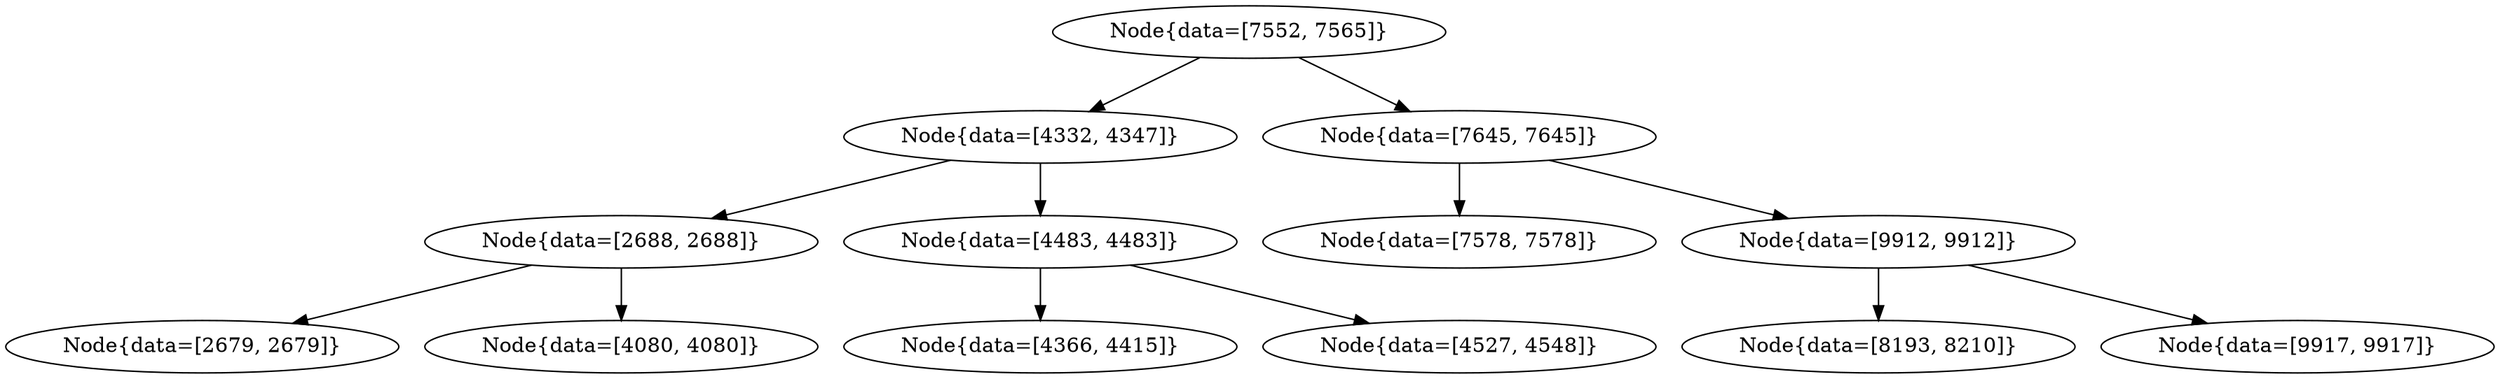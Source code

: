digraph G{
1127659716 [label="Node{data=[7552, 7565]}"]
1127659716 -> 710987073
710987073 [label="Node{data=[4332, 4347]}"]
710987073 -> 819556548
819556548 [label="Node{data=[2688, 2688]}"]
819556548 -> 1687756970
1687756970 [label="Node{data=[2679, 2679]}"]
819556548 -> 312427621
312427621 [label="Node{data=[4080, 4080]}"]
710987073 -> 1052350898
1052350898 [label="Node{data=[4483, 4483]}"]
1052350898 -> 1167950321
1167950321 [label="Node{data=[4366, 4415]}"]
1052350898 -> 1756132760
1756132760 [label="Node{data=[4527, 4548]}"]
1127659716 -> 7907460
7907460 [label="Node{data=[7645, 7645]}"]
7907460 -> 1920914736
1920914736 [label="Node{data=[7578, 7578]}"]
7907460 -> 1539653767
1539653767 [label="Node{data=[9912, 9912]}"]
1539653767 -> 1355742930
1355742930 [label="Node{data=[8193, 8210]}"]
1539653767 -> 355942599
355942599 [label="Node{data=[9917, 9917]}"]
}